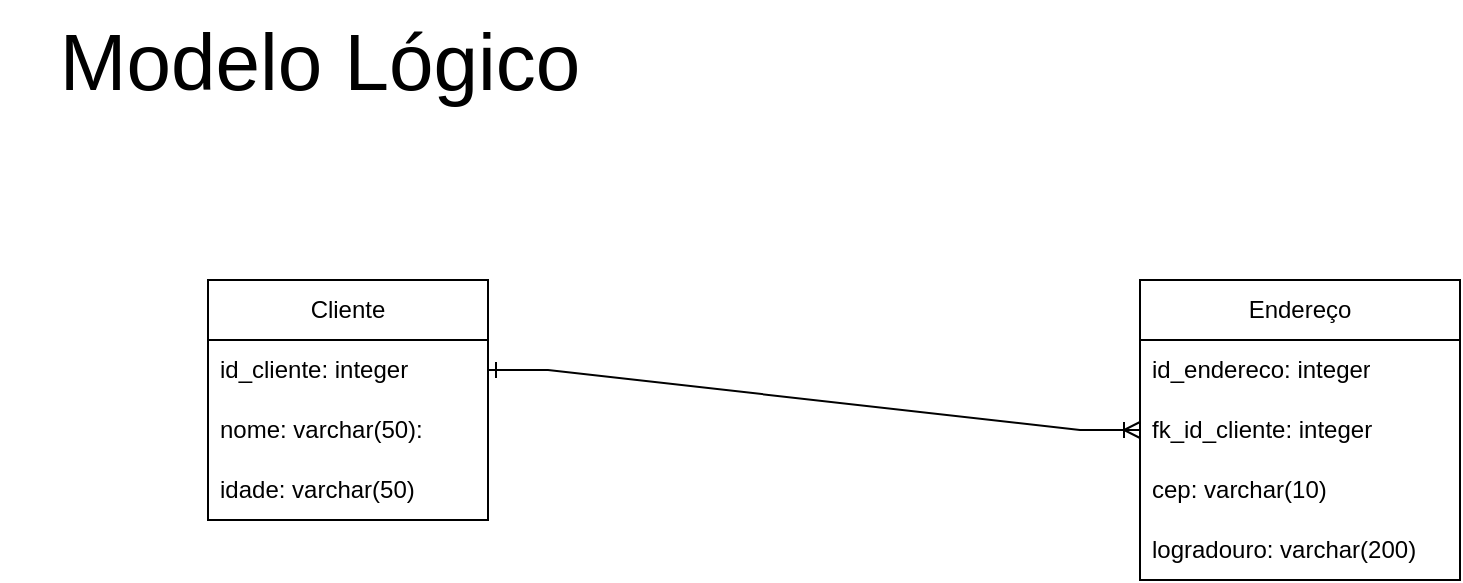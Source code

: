 <mxfile version="26.1.0">
  <diagram name="Página-1" id="3fuLwNaLNz96dUnqdLmu">
    <mxGraphModel dx="1434" dy="780" grid="1" gridSize="10" guides="1" tooltips="1" connect="1" arrows="1" fold="1" page="1" pageScale="1" pageWidth="827" pageHeight="1169" math="0" shadow="0">
      <root>
        <mxCell id="0" />
        <mxCell id="1" parent="0" />
        <mxCell id="GsmVsKJ6J3zm5MszVjCf-1" value="Cliente" style="swimlane;fontStyle=0;childLayout=stackLayout;horizontal=1;startSize=30;horizontalStack=0;resizeParent=1;resizeParentMax=0;resizeLast=0;collapsible=1;marginBottom=0;whiteSpace=wrap;html=1;" parent="1" vertex="1">
          <mxGeometry x="114" y="160" width="140" height="120" as="geometry" />
        </mxCell>
        <mxCell id="GsmVsKJ6J3zm5MszVjCf-2" value="id_cliente: integer" style="text;strokeColor=none;fillColor=none;align=left;verticalAlign=middle;spacingLeft=4;spacingRight=4;overflow=hidden;points=[[0,0.5],[1,0.5]];portConstraint=eastwest;rotatable=0;whiteSpace=wrap;html=1;" parent="GsmVsKJ6J3zm5MszVjCf-1" vertex="1">
          <mxGeometry y="30" width="140" height="30" as="geometry" />
        </mxCell>
        <mxCell id="GsmVsKJ6J3zm5MszVjCf-3" value="nome: varchar(50):" style="text;strokeColor=none;fillColor=none;align=left;verticalAlign=middle;spacingLeft=4;spacingRight=4;overflow=hidden;points=[[0,0.5],[1,0.5]];portConstraint=eastwest;rotatable=0;whiteSpace=wrap;html=1;" parent="GsmVsKJ6J3zm5MszVjCf-1" vertex="1">
          <mxGeometry y="60" width="140" height="30" as="geometry" />
        </mxCell>
        <mxCell id="GsmVsKJ6J3zm5MszVjCf-4" value="idade: varchar(50)" style="text;strokeColor=none;fillColor=none;align=left;verticalAlign=middle;spacingLeft=4;spacingRight=4;overflow=hidden;points=[[0,0.5],[1,0.5]];portConstraint=eastwest;rotatable=0;whiteSpace=wrap;html=1;" parent="GsmVsKJ6J3zm5MszVjCf-1" vertex="1">
          <mxGeometry y="90" width="140" height="30" as="geometry" />
        </mxCell>
        <mxCell id="GsmVsKJ6J3zm5MszVjCf-5" value="Endereço" style="swimlane;fontStyle=0;childLayout=stackLayout;horizontal=1;startSize=30;horizontalStack=0;resizeParent=1;resizeParentMax=0;resizeLast=0;collapsible=1;marginBottom=0;whiteSpace=wrap;html=1;" parent="1" vertex="1">
          <mxGeometry x="580" y="160" width="160" height="150" as="geometry" />
        </mxCell>
        <mxCell id="GsmVsKJ6J3zm5MszVjCf-6" value="id_endereco: integer" style="text;strokeColor=none;fillColor=none;align=left;verticalAlign=middle;spacingLeft=4;spacingRight=4;overflow=hidden;points=[[0,0.5],[1,0.5]];portConstraint=eastwest;rotatable=0;whiteSpace=wrap;html=1;" parent="GsmVsKJ6J3zm5MszVjCf-5" vertex="1">
          <mxGeometry y="30" width="160" height="30" as="geometry" />
        </mxCell>
        <mxCell id="GsmVsKJ6J3zm5MszVjCf-12" value="fk_id_cliente: integer" style="text;strokeColor=none;fillColor=none;align=left;verticalAlign=middle;spacingLeft=4;spacingRight=4;overflow=hidden;points=[[0,0.5],[1,0.5]];portConstraint=eastwest;rotatable=0;whiteSpace=wrap;html=1;" parent="GsmVsKJ6J3zm5MszVjCf-5" vertex="1">
          <mxGeometry y="60" width="160" height="30" as="geometry" />
        </mxCell>
        <mxCell id="GsmVsKJ6J3zm5MszVjCf-7" value="cep: varchar(10)" style="text;strokeColor=none;fillColor=none;align=left;verticalAlign=middle;spacingLeft=4;spacingRight=4;overflow=hidden;points=[[0,0.5],[1,0.5]];portConstraint=eastwest;rotatable=0;whiteSpace=wrap;html=1;" parent="GsmVsKJ6J3zm5MszVjCf-5" vertex="1">
          <mxGeometry y="90" width="160" height="30" as="geometry" />
        </mxCell>
        <mxCell id="GsmVsKJ6J3zm5MszVjCf-8" value="logradouro: varchar(200)" style="text;strokeColor=none;fillColor=none;align=left;verticalAlign=middle;spacingLeft=4;spacingRight=4;overflow=hidden;points=[[0,0.5],[1,0.5]];portConstraint=eastwest;rotatable=0;whiteSpace=wrap;html=1;" parent="GsmVsKJ6J3zm5MszVjCf-5" vertex="1">
          <mxGeometry y="120" width="160" height="30" as="geometry" />
        </mxCell>
        <mxCell id="GsmVsKJ6J3zm5MszVjCf-13" value="" style="edgeStyle=entityRelationEdgeStyle;fontSize=12;html=1;endArrow=ERoneToMany;rounded=0;exitX=1;exitY=0.5;exitDx=0;exitDy=0;startArrow=ERone;startFill=0;" parent="1" source="GsmVsKJ6J3zm5MszVjCf-2" target="GsmVsKJ6J3zm5MszVjCf-12" edge="1">
          <mxGeometry width="100" height="100" relative="1" as="geometry">
            <mxPoint x="260" y="300" as="sourcePoint" />
            <mxPoint x="360" y="200" as="targetPoint" />
            <Array as="points">
              <mxPoint x="410" y="210" />
              <mxPoint x="420" y="200" />
              <mxPoint x="420" y="170" />
              <mxPoint x="380" y="200" />
              <mxPoint x="260" y="220" />
              <mxPoint x="420" y="200" />
            </Array>
          </mxGeometry>
        </mxCell>
        <mxCell id="hKKDvjVk-t0ENt5A1TAc-1" value="&lt;font style=&quot;font-size: 40px;&quot;&gt;Modelo Lógico&lt;/font&gt;" style="text;html=1;align=center;verticalAlign=middle;whiteSpace=wrap;rounded=0;" vertex="1" parent="1">
          <mxGeometry x="10" y="20" width="320" height="60" as="geometry" />
        </mxCell>
      </root>
    </mxGraphModel>
  </diagram>
</mxfile>
